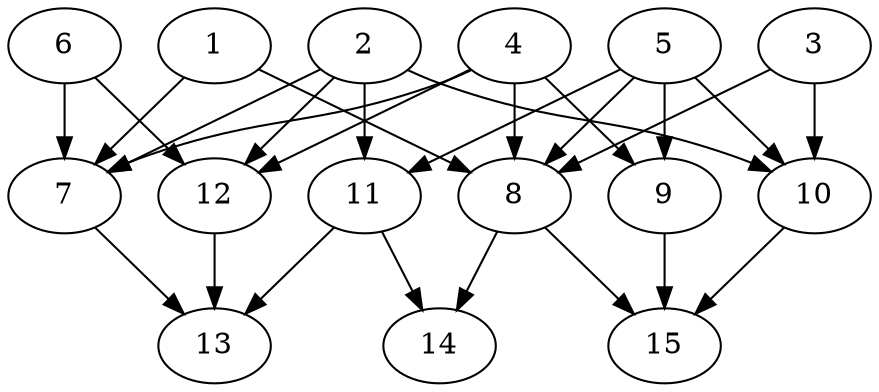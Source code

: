 // DAG automatically generated by daggen at Thu Oct  3 13:59:26 2019
// ./daggen --dot -n 15 --ccr 0.5 --fat 0.7 --regular 0.9 --density 0.6 --mindata 5242880 --maxdata 52428800 
digraph G {
  1 [size="17246208", alpha="0.19", expect_size="8623104"] 
  1 -> 7 [size ="8623104"]
  1 -> 8 [size ="8623104"]
  2 [size="25307136", alpha="0.09", expect_size="12653568"] 
  2 -> 7 [size ="12653568"]
  2 -> 10 [size ="12653568"]
  2 -> 11 [size ="12653568"]
  2 -> 12 [size ="12653568"]
  3 [size="61476864", alpha="0.16", expect_size="30738432"] 
  3 -> 8 [size ="30738432"]
  3 -> 10 [size ="30738432"]
  4 [size="50622464", alpha="0.19", expect_size="25311232"] 
  4 -> 7 [size ="25311232"]
  4 -> 8 [size ="25311232"]
  4 -> 9 [size ="25311232"]
  4 -> 12 [size ="25311232"]
  5 [size="25382912", alpha="0.14", expect_size="12691456"] 
  5 -> 8 [size ="12691456"]
  5 -> 9 [size ="12691456"]
  5 -> 10 [size ="12691456"]
  5 -> 11 [size ="12691456"]
  6 [size="95942656", alpha="0.17", expect_size="47971328"] 
  6 -> 7 [size ="47971328"]
  6 -> 12 [size ="47971328"]
  7 [size="76312576", alpha="0.14", expect_size="38156288"] 
  7 -> 13 [size ="38156288"]
  8 [size="32466944", alpha="0.05", expect_size="16233472"] 
  8 -> 14 [size ="16233472"]
  8 -> 15 [size ="16233472"]
  9 [size="74246144", alpha="0.07", expect_size="37123072"] 
  9 -> 15 [size ="37123072"]
  10 [size="89018368", alpha="0.07", expect_size="44509184"] 
  10 -> 15 [size ="44509184"]
  11 [size="49358848", alpha="0.14", expect_size="24679424"] 
  11 -> 13 [size ="24679424"]
  11 -> 14 [size ="24679424"]
  12 [size="43407360", alpha="0.01", expect_size="21703680"] 
  12 -> 13 [size ="21703680"]
  13 [size="86798336", alpha="0.03", expect_size="43399168"] 
  14 [size="67463168", alpha="0.01", expect_size="33731584"] 
  15 [size="61149184", alpha="0.06", expect_size="30574592"] 
}
